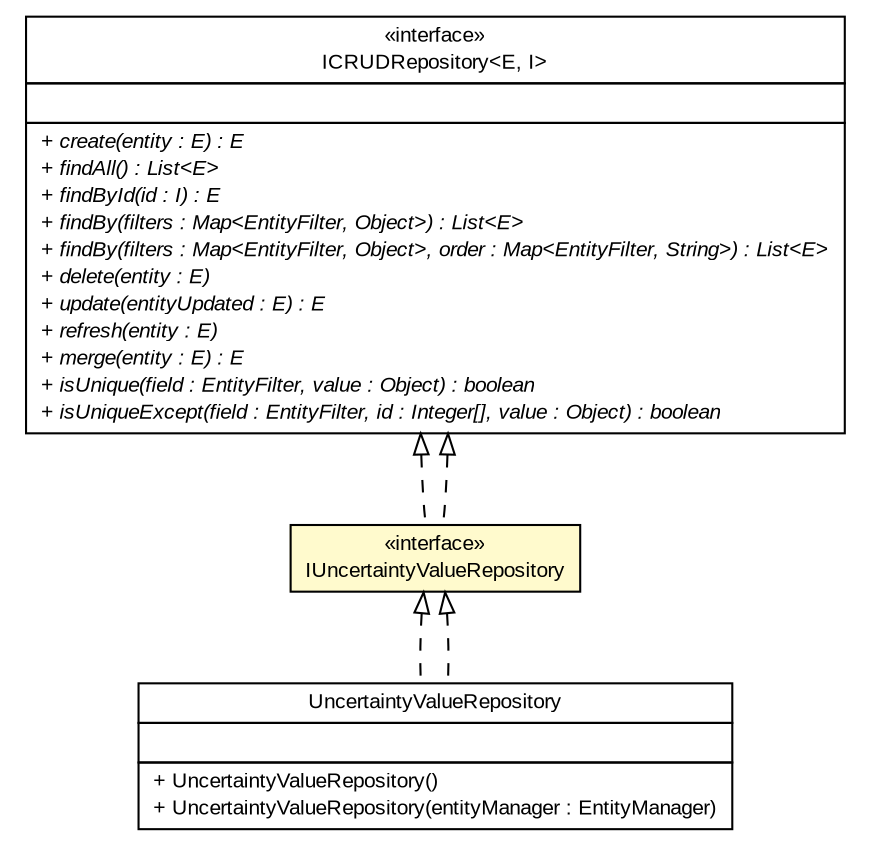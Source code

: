 #!/usr/local/bin/dot
#
# Class diagram 
# Generated by UMLGraph version R5_6-24-gf6e263 (http://www.umlgraph.org/)
#

digraph G {
	edge [fontname="arial",fontsize=10,labelfontname="arial",labelfontsize=10];
	node [fontname="arial",fontsize=10,shape=plaintext];
	nodesep=0.25;
	ranksep=0.5;
	// gov.sandia.cf.dao.ICRUDRepository<E, I>
	c206918 [label=<<table title="gov.sandia.cf.dao.ICRUDRepository" border="0" cellborder="1" cellspacing="0" cellpadding="2" port="p" href="./ICRUDRepository.html">
		<tr><td><table border="0" cellspacing="0" cellpadding="1">
<tr><td align="center" balign="center"> &#171;interface&#187; </td></tr>
<tr><td align="center" balign="center"> ICRUDRepository&lt;E, I&gt; </td></tr>
		</table></td></tr>
		<tr><td><table border="0" cellspacing="0" cellpadding="1">
<tr><td align="left" balign="left">  </td></tr>
		</table></td></tr>
		<tr><td><table border="0" cellspacing="0" cellpadding="1">
<tr><td align="left" balign="left"><font face="arial italic" point-size="10.0"> + create(entity : E) : E </font></td></tr>
<tr><td align="left" balign="left"><font face="arial italic" point-size="10.0"> + findAll() : List&lt;E&gt; </font></td></tr>
<tr><td align="left" balign="left"><font face="arial italic" point-size="10.0"> + findById(id : I) : E </font></td></tr>
<tr><td align="left" balign="left"><font face="arial italic" point-size="10.0"> + findBy(filters : Map&lt;EntityFilter, Object&gt;) : List&lt;E&gt; </font></td></tr>
<tr><td align="left" balign="left"><font face="arial italic" point-size="10.0"> + findBy(filters : Map&lt;EntityFilter, Object&gt;, order : Map&lt;EntityFilter, String&gt;) : List&lt;E&gt; </font></td></tr>
<tr><td align="left" balign="left"><font face="arial italic" point-size="10.0"> + delete(entity : E) </font></td></tr>
<tr><td align="left" balign="left"><font face="arial italic" point-size="10.0"> + update(entityUpdated : E) : E </font></td></tr>
<tr><td align="left" balign="left"><font face="arial italic" point-size="10.0"> + refresh(entity : E) </font></td></tr>
<tr><td align="left" balign="left"><font face="arial italic" point-size="10.0"> + merge(entity : E) : E </font></td></tr>
<tr><td align="left" balign="left"><font face="arial italic" point-size="10.0"> + isUnique(field : EntityFilter, value : Object) : boolean </font></td></tr>
<tr><td align="left" balign="left"><font face="arial italic" point-size="10.0"> + isUniqueExcept(field : EntityFilter, id : Integer[], value : Object) : boolean </font></td></tr>
		</table></td></tr>
		</table>>, URL="./ICRUDRepository.html", fontname="arial", fontcolor="black", fontsize=10.0];
	// gov.sandia.cf.dao.impl.UncertaintyValueRepository
	c206990 [label=<<table title="gov.sandia.cf.dao.impl.UncertaintyValueRepository" border="0" cellborder="1" cellspacing="0" cellpadding="2" port="p" href="./impl/UncertaintyValueRepository.html">
		<tr><td><table border="0" cellspacing="0" cellpadding="1">
<tr><td align="center" balign="center"> UncertaintyValueRepository </td></tr>
		</table></td></tr>
		<tr><td><table border="0" cellspacing="0" cellpadding="1">
<tr><td align="left" balign="left">  </td></tr>
		</table></td></tr>
		<tr><td><table border="0" cellspacing="0" cellpadding="1">
<tr><td align="left" balign="left"> + UncertaintyValueRepository() </td></tr>
<tr><td align="left" balign="left"> + UncertaintyValueRepository(entityManager : EntityManager) </td></tr>
		</table></td></tr>
		</table>>, URL="./impl/UncertaintyValueRepository.html", fontname="arial", fontcolor="black", fontsize=10.0];
	// gov.sandia.cf.dao.IUncertaintyValueRepository
	c207037 [label=<<table title="gov.sandia.cf.dao.IUncertaintyValueRepository" border="0" cellborder="1" cellspacing="0" cellpadding="2" port="p" bgcolor="lemonChiffon" href="./IUncertaintyValueRepository.html">
		<tr><td><table border="0" cellspacing="0" cellpadding="1">
<tr><td align="center" balign="center"> &#171;interface&#187; </td></tr>
<tr><td align="center" balign="center"> IUncertaintyValueRepository </td></tr>
		</table></td></tr>
		</table>>, URL="./IUncertaintyValueRepository.html", fontname="arial", fontcolor="black", fontsize=10.0];
	//gov.sandia.cf.dao.impl.UncertaintyValueRepository implements gov.sandia.cf.dao.IUncertaintyValueRepository
	c207037:p -> c206990:p [dir=back,arrowtail=empty,style=dashed];
	//gov.sandia.cf.dao.IUncertaintyValueRepository implements gov.sandia.cf.dao.ICRUDRepository<E, I>
	c206918:p -> c207037:p [dir=back,arrowtail=empty,style=dashed];
	//gov.sandia.cf.dao.IUncertaintyValueRepository implements gov.sandia.cf.dao.ICRUDRepository<E, I>
	c206918:p -> c207037:p [dir=back,arrowtail=empty,style=dashed];
	//gov.sandia.cf.dao.impl.UncertaintyValueRepository implements gov.sandia.cf.dao.IUncertaintyValueRepository
	c207037:p -> c206990:p [dir=back,arrowtail=empty,style=dashed];
}

